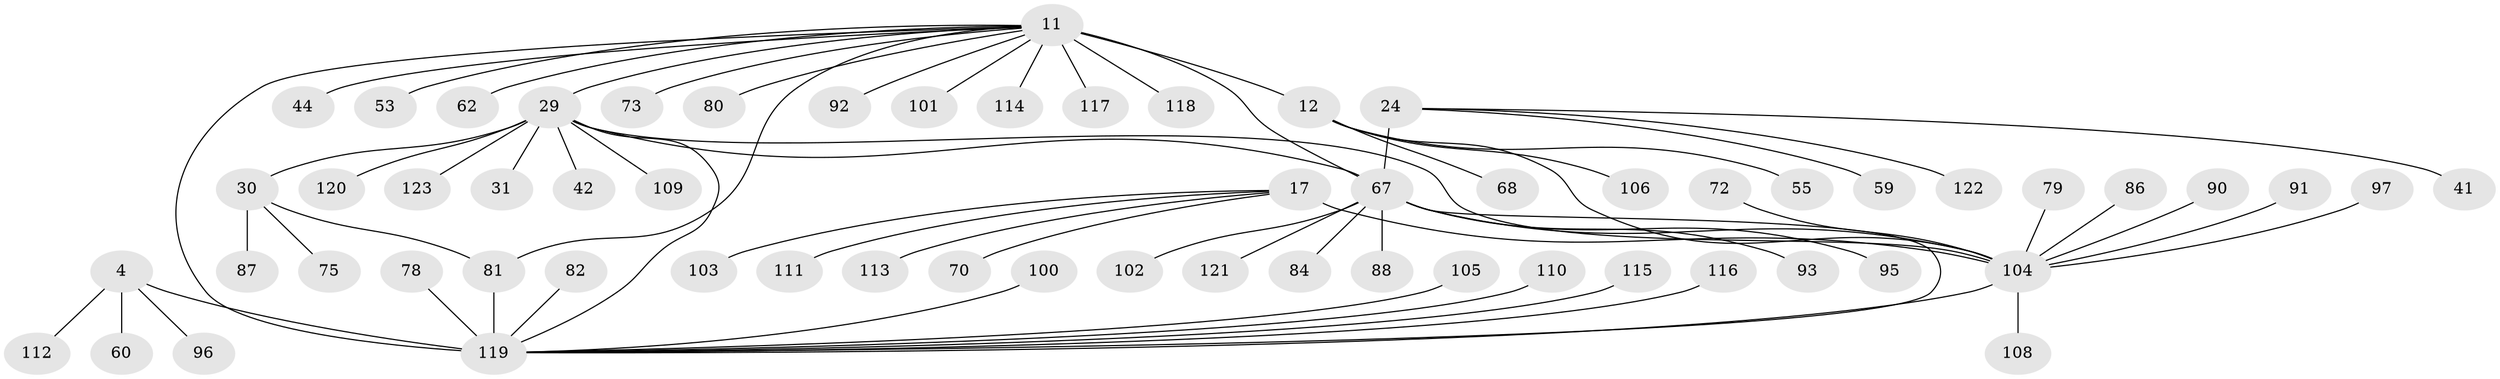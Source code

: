 // original degree distribution, {12: 0.016260162601626018, 8: 0.06504065040650407, 6: 0.032520325203252036, 7: 0.04065040650406504, 10: 0.016260162601626018, 11: 0.024390243902439025, 5: 0.016260162601626018, 9: 0.04065040650406504, 1: 0.5528455284552846, 3: 0.024390243902439025, 2: 0.17073170731707318}
// Generated by graph-tools (version 1.1) at 2025/54/03/09/25 04:54:55]
// undirected, 61 vertices, 68 edges
graph export_dot {
graph [start="1"]
  node [color=gray90,style=filled];
  4 [super="+3"];
  11 [super="+9+7"];
  12 [super="+8+10"];
  17 [super="+15"];
  24 [super="+23"];
  29 [super="+26+28"];
  30 [super="+27"];
  31;
  41 [super="+39"];
  42;
  44;
  53;
  55;
  59;
  60;
  62;
  67 [super="+43+54"];
  68;
  70;
  72;
  73;
  75;
  78;
  79;
  80;
  81 [super="+51+71+77"];
  82;
  84;
  86;
  87;
  88 [super="+66"];
  90;
  91;
  92;
  93;
  95;
  96;
  97 [super="+85"];
  100;
  101 [super="+65"];
  102;
  103;
  104 [super="+98"];
  105;
  106;
  108 [super="+99"];
  109 [super="+32+61"];
  110;
  111;
  112 [super="+94"];
  113 [super="+49"];
  114 [super="+34"];
  115;
  116;
  117;
  118;
  119 [super="+107+74+89"];
  120 [super="+36"];
  121;
  122;
  123 [super="+69"];
  4 -- 60;
  4 -- 96;
  4 -- 112;
  4 -- 119 [weight=8];
  11 -- 12 [weight=9];
  11 -- 44;
  11 -- 73;
  11 -- 80;
  11 -- 53;
  11 -- 117;
  11 -- 62;
  11 -- 118;
  11 -- 92;
  11 -- 114;
  11 -- 81 [weight=2];
  11 -- 101;
  11 -- 29;
  11 -- 119 [weight=2];
  11 -- 67 [weight=2];
  12 -- 55;
  12 -- 106;
  12 -- 68;
  12 -- 104;
  17 -- 70;
  17 -- 111;
  17 -- 103;
  17 -- 113;
  17 -- 104 [weight=8];
  24 -- 122;
  24 -- 59;
  24 -- 41;
  24 -- 67 [weight=8];
  29 -- 30 [weight=8];
  29 -- 42;
  29 -- 104 [weight=3];
  29 -- 109;
  29 -- 120;
  29 -- 123;
  29 -- 119 [weight=3];
  29 -- 31;
  29 -- 67;
  30 -- 87;
  30 -- 75;
  30 -- 81;
  67 -- 102;
  67 -- 104;
  67 -- 84;
  67 -- 93;
  67 -- 119;
  67 -- 121;
  67 -- 88;
  67 -- 95;
  72 -- 104;
  78 -- 119;
  79 -- 104;
  81 -- 119;
  82 -- 119;
  86 -- 104;
  90 -- 104;
  91 -- 104;
  97 -- 104;
  100 -- 119;
  104 -- 108;
  104 -- 119;
  105 -- 119;
  110 -- 119;
  115 -- 119;
  116 -- 119;
}
